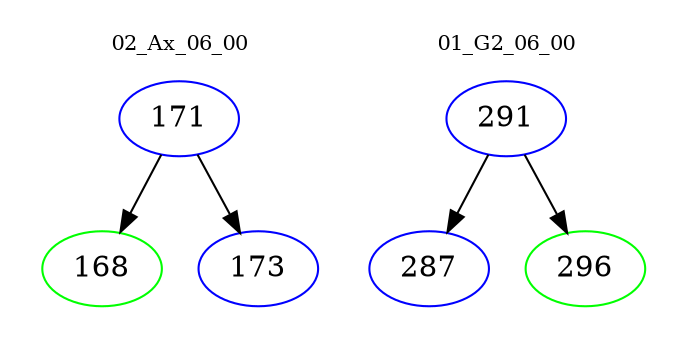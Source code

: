digraph{
subgraph cluster_0 {
color = white
label = "02_Ax_06_00";
fontsize=10;
T0_171 [label="171", color="blue"]
T0_171 -> T0_168 [color="black"]
T0_168 [label="168", color="green"]
T0_171 -> T0_173 [color="black"]
T0_173 [label="173", color="blue"]
}
subgraph cluster_1 {
color = white
label = "01_G2_06_00";
fontsize=10;
T1_291 [label="291", color="blue"]
T1_291 -> T1_287 [color="black"]
T1_287 [label="287", color="blue"]
T1_291 -> T1_296 [color="black"]
T1_296 [label="296", color="green"]
}
}
